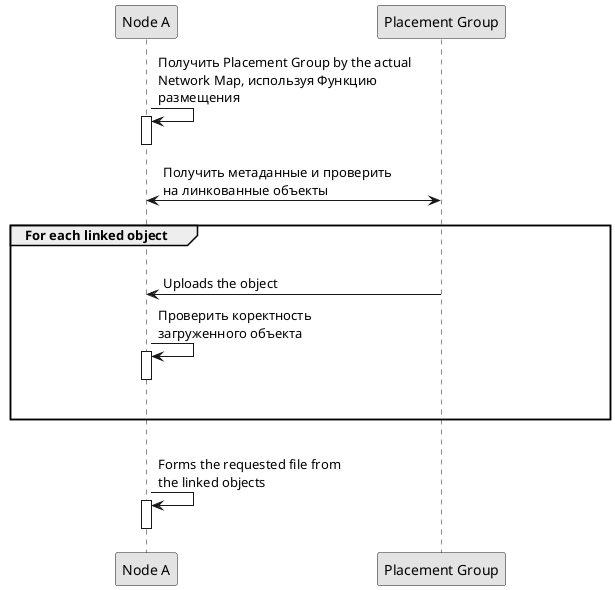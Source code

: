 @startuml

skinparam monochrome true
skinparam shadowing false
skinparam ParticipantPadding 95
'title Message Style - Sequence Diagram

"Node A" ->  "Node A" : Получить Placement Group by the actual \nNetwork Map, используя Функцию \nразмещения
activate "Node A"
deactivate "Node A"

"Node A" <-> "Placement Group" : Получить метаданные и проверить \nна линкованные объекты

||10||

group For each linked object

||25||

"Node A" <- "Placement Group" : Uploads the object

"Node A" ->  "Node A" :  Проверить коректность \nзагруженного объекта
activate "Node A"
deactivate "Node A"

||25||

end 

||25||


"Node A" ->  "Node A" :  Forms the requested file from \nthe linked objects
activate "Node A"
deactivate "Node A"

@enduml